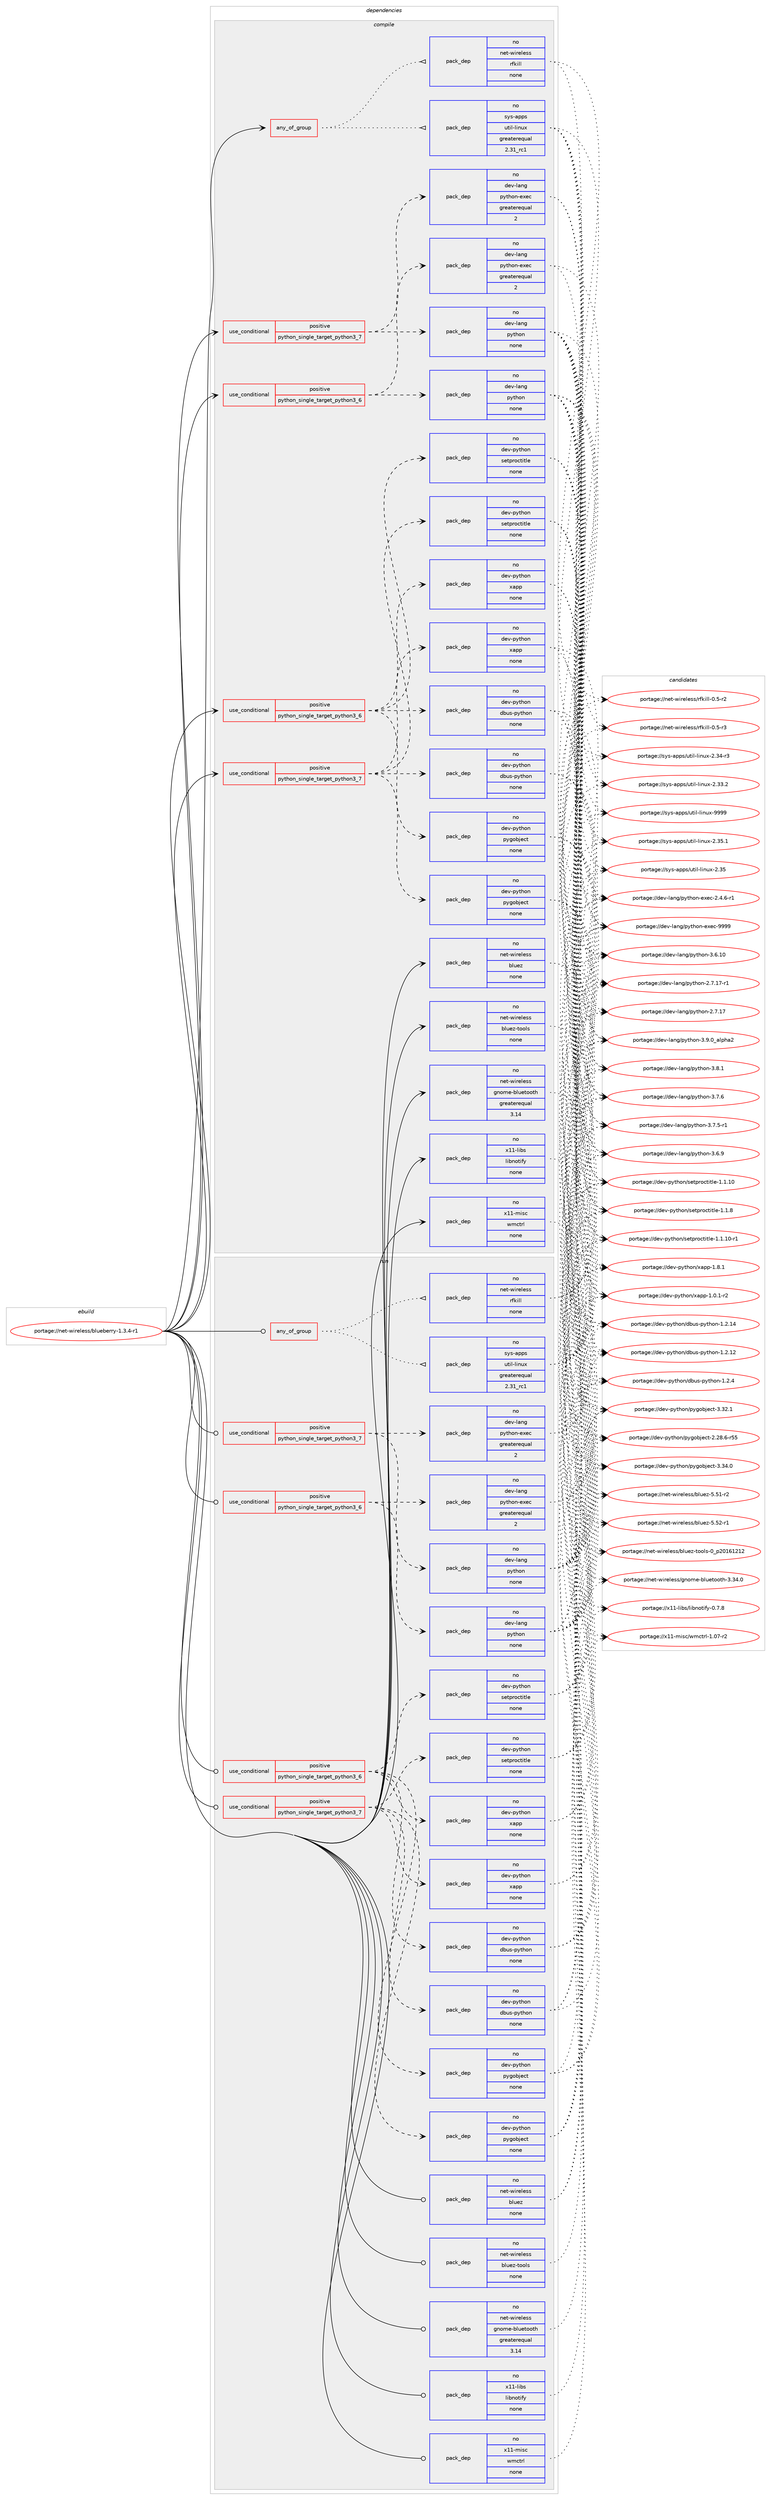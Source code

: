 digraph prolog {

# *************
# Graph options
# *************

newrank=true;
concentrate=true;
compound=true;
graph [rankdir=LR,fontname=Helvetica,fontsize=10,ranksep=1.5];#, ranksep=2.5, nodesep=0.2];
edge  [arrowhead=vee];
node  [fontname=Helvetica,fontsize=10];

# **********
# The ebuild
# **********

subgraph cluster_leftcol {
color=gray;
rank=same;
label=<<i>ebuild</i>>;
id [label="portage://net-wireless/blueberry-1.3.4-r1", color=red, width=4, href="../net-wireless/blueberry-1.3.4-r1.svg"];
}

# ****************
# The dependencies
# ****************

subgraph cluster_midcol {
color=gray;
label=<<i>dependencies</i>>;
subgraph cluster_compile {
fillcolor="#eeeeee";
style=filled;
label=<<i>compile</i>>;
subgraph any1737 {
dependency108372 [label=<<TABLE BORDER="0" CELLBORDER="1" CELLSPACING="0" CELLPADDING="4"><TR><TD CELLPADDING="10">any_of_group</TD></TR></TABLE>>, shape=none, color=red];subgraph pack85193 {
dependency108373 [label=<<TABLE BORDER="0" CELLBORDER="1" CELLSPACING="0" CELLPADDING="4" WIDTH="220"><TR><TD ROWSPAN="6" CELLPADDING="30">pack_dep</TD></TR><TR><TD WIDTH="110">no</TD></TR><TR><TD>sys-apps</TD></TR><TR><TD>util-linux</TD></TR><TR><TD>greaterequal</TD></TR><TR><TD>2.31_rc1</TD></TR></TABLE>>, shape=none, color=blue];
}
dependency108372:e -> dependency108373:w [weight=20,style="dotted",arrowhead="oinv"];
subgraph pack85194 {
dependency108374 [label=<<TABLE BORDER="0" CELLBORDER="1" CELLSPACING="0" CELLPADDING="4" WIDTH="220"><TR><TD ROWSPAN="6" CELLPADDING="30">pack_dep</TD></TR><TR><TD WIDTH="110">no</TD></TR><TR><TD>net-wireless</TD></TR><TR><TD>rfkill</TD></TR><TR><TD>none</TD></TR><TR><TD></TD></TR></TABLE>>, shape=none, color=blue];
}
dependency108372:e -> dependency108374:w [weight=20,style="dotted",arrowhead="oinv"];
}
id:e -> dependency108372:w [weight=20,style="solid",arrowhead="vee"];
subgraph cond21347 {
dependency108375 [label=<<TABLE BORDER="0" CELLBORDER="1" CELLSPACING="0" CELLPADDING="4"><TR><TD ROWSPAN="3" CELLPADDING="10">use_conditional</TD></TR><TR><TD>positive</TD></TR><TR><TD>python_single_target_python3_6</TD></TR></TABLE>>, shape=none, color=red];
subgraph pack85195 {
dependency108376 [label=<<TABLE BORDER="0" CELLBORDER="1" CELLSPACING="0" CELLPADDING="4" WIDTH="220"><TR><TD ROWSPAN="6" CELLPADDING="30">pack_dep</TD></TR><TR><TD WIDTH="110">no</TD></TR><TR><TD>dev-lang</TD></TR><TR><TD>python</TD></TR><TR><TD>none</TD></TR><TR><TD></TD></TR></TABLE>>, shape=none, color=blue];
}
dependency108375:e -> dependency108376:w [weight=20,style="dashed",arrowhead="vee"];
subgraph pack85196 {
dependency108377 [label=<<TABLE BORDER="0" CELLBORDER="1" CELLSPACING="0" CELLPADDING="4" WIDTH="220"><TR><TD ROWSPAN="6" CELLPADDING="30">pack_dep</TD></TR><TR><TD WIDTH="110">no</TD></TR><TR><TD>dev-lang</TD></TR><TR><TD>python-exec</TD></TR><TR><TD>greaterequal</TD></TR><TR><TD>2</TD></TR></TABLE>>, shape=none, color=blue];
}
dependency108375:e -> dependency108377:w [weight=20,style="dashed",arrowhead="vee"];
}
id:e -> dependency108375:w [weight=20,style="solid",arrowhead="vee"];
subgraph cond21348 {
dependency108378 [label=<<TABLE BORDER="0" CELLBORDER="1" CELLSPACING="0" CELLPADDING="4"><TR><TD ROWSPAN="3" CELLPADDING="10">use_conditional</TD></TR><TR><TD>positive</TD></TR><TR><TD>python_single_target_python3_6</TD></TR></TABLE>>, shape=none, color=red];
subgraph pack85197 {
dependency108379 [label=<<TABLE BORDER="0" CELLBORDER="1" CELLSPACING="0" CELLPADDING="4" WIDTH="220"><TR><TD ROWSPAN="6" CELLPADDING="30">pack_dep</TD></TR><TR><TD WIDTH="110">no</TD></TR><TR><TD>dev-python</TD></TR><TR><TD>dbus-python</TD></TR><TR><TD>none</TD></TR><TR><TD></TD></TR></TABLE>>, shape=none, color=blue];
}
dependency108378:e -> dependency108379:w [weight=20,style="dashed",arrowhead="vee"];
subgraph pack85198 {
dependency108380 [label=<<TABLE BORDER="0" CELLBORDER="1" CELLSPACING="0" CELLPADDING="4" WIDTH="220"><TR><TD ROWSPAN="6" CELLPADDING="30">pack_dep</TD></TR><TR><TD WIDTH="110">no</TD></TR><TR><TD>dev-python</TD></TR><TR><TD>pygobject</TD></TR><TR><TD>none</TD></TR><TR><TD></TD></TR></TABLE>>, shape=none, color=blue];
}
dependency108378:e -> dependency108380:w [weight=20,style="dashed",arrowhead="vee"];
subgraph pack85199 {
dependency108381 [label=<<TABLE BORDER="0" CELLBORDER="1" CELLSPACING="0" CELLPADDING="4" WIDTH="220"><TR><TD ROWSPAN="6" CELLPADDING="30">pack_dep</TD></TR><TR><TD WIDTH="110">no</TD></TR><TR><TD>dev-python</TD></TR><TR><TD>setproctitle</TD></TR><TR><TD>none</TD></TR><TR><TD></TD></TR></TABLE>>, shape=none, color=blue];
}
dependency108378:e -> dependency108381:w [weight=20,style="dashed",arrowhead="vee"];
subgraph pack85200 {
dependency108382 [label=<<TABLE BORDER="0" CELLBORDER="1" CELLSPACING="0" CELLPADDING="4" WIDTH="220"><TR><TD ROWSPAN="6" CELLPADDING="30">pack_dep</TD></TR><TR><TD WIDTH="110">no</TD></TR><TR><TD>dev-python</TD></TR><TR><TD>xapp</TD></TR><TR><TD>none</TD></TR><TR><TD></TD></TR></TABLE>>, shape=none, color=blue];
}
dependency108378:e -> dependency108382:w [weight=20,style="dashed",arrowhead="vee"];
}
id:e -> dependency108378:w [weight=20,style="solid",arrowhead="vee"];
subgraph cond21349 {
dependency108383 [label=<<TABLE BORDER="0" CELLBORDER="1" CELLSPACING="0" CELLPADDING="4"><TR><TD ROWSPAN="3" CELLPADDING="10">use_conditional</TD></TR><TR><TD>positive</TD></TR><TR><TD>python_single_target_python3_7</TD></TR></TABLE>>, shape=none, color=red];
subgraph pack85201 {
dependency108384 [label=<<TABLE BORDER="0" CELLBORDER="1" CELLSPACING="0" CELLPADDING="4" WIDTH="220"><TR><TD ROWSPAN="6" CELLPADDING="30">pack_dep</TD></TR><TR><TD WIDTH="110">no</TD></TR><TR><TD>dev-lang</TD></TR><TR><TD>python</TD></TR><TR><TD>none</TD></TR><TR><TD></TD></TR></TABLE>>, shape=none, color=blue];
}
dependency108383:e -> dependency108384:w [weight=20,style="dashed",arrowhead="vee"];
subgraph pack85202 {
dependency108385 [label=<<TABLE BORDER="0" CELLBORDER="1" CELLSPACING="0" CELLPADDING="4" WIDTH="220"><TR><TD ROWSPAN="6" CELLPADDING="30">pack_dep</TD></TR><TR><TD WIDTH="110">no</TD></TR><TR><TD>dev-lang</TD></TR><TR><TD>python-exec</TD></TR><TR><TD>greaterequal</TD></TR><TR><TD>2</TD></TR></TABLE>>, shape=none, color=blue];
}
dependency108383:e -> dependency108385:w [weight=20,style="dashed",arrowhead="vee"];
}
id:e -> dependency108383:w [weight=20,style="solid",arrowhead="vee"];
subgraph cond21350 {
dependency108386 [label=<<TABLE BORDER="0" CELLBORDER="1" CELLSPACING="0" CELLPADDING="4"><TR><TD ROWSPAN="3" CELLPADDING="10">use_conditional</TD></TR><TR><TD>positive</TD></TR><TR><TD>python_single_target_python3_7</TD></TR></TABLE>>, shape=none, color=red];
subgraph pack85203 {
dependency108387 [label=<<TABLE BORDER="0" CELLBORDER="1" CELLSPACING="0" CELLPADDING="4" WIDTH="220"><TR><TD ROWSPAN="6" CELLPADDING="30">pack_dep</TD></TR><TR><TD WIDTH="110">no</TD></TR><TR><TD>dev-python</TD></TR><TR><TD>dbus-python</TD></TR><TR><TD>none</TD></TR><TR><TD></TD></TR></TABLE>>, shape=none, color=blue];
}
dependency108386:e -> dependency108387:w [weight=20,style="dashed",arrowhead="vee"];
subgraph pack85204 {
dependency108388 [label=<<TABLE BORDER="0" CELLBORDER="1" CELLSPACING="0" CELLPADDING="4" WIDTH="220"><TR><TD ROWSPAN="6" CELLPADDING="30">pack_dep</TD></TR><TR><TD WIDTH="110">no</TD></TR><TR><TD>dev-python</TD></TR><TR><TD>pygobject</TD></TR><TR><TD>none</TD></TR><TR><TD></TD></TR></TABLE>>, shape=none, color=blue];
}
dependency108386:e -> dependency108388:w [weight=20,style="dashed",arrowhead="vee"];
subgraph pack85205 {
dependency108389 [label=<<TABLE BORDER="0" CELLBORDER="1" CELLSPACING="0" CELLPADDING="4" WIDTH="220"><TR><TD ROWSPAN="6" CELLPADDING="30">pack_dep</TD></TR><TR><TD WIDTH="110">no</TD></TR><TR><TD>dev-python</TD></TR><TR><TD>setproctitle</TD></TR><TR><TD>none</TD></TR><TR><TD></TD></TR></TABLE>>, shape=none, color=blue];
}
dependency108386:e -> dependency108389:w [weight=20,style="dashed",arrowhead="vee"];
subgraph pack85206 {
dependency108390 [label=<<TABLE BORDER="0" CELLBORDER="1" CELLSPACING="0" CELLPADDING="4" WIDTH="220"><TR><TD ROWSPAN="6" CELLPADDING="30">pack_dep</TD></TR><TR><TD WIDTH="110">no</TD></TR><TR><TD>dev-python</TD></TR><TR><TD>xapp</TD></TR><TR><TD>none</TD></TR><TR><TD></TD></TR></TABLE>>, shape=none, color=blue];
}
dependency108386:e -> dependency108390:w [weight=20,style="dashed",arrowhead="vee"];
}
id:e -> dependency108386:w [weight=20,style="solid",arrowhead="vee"];
subgraph pack85207 {
dependency108391 [label=<<TABLE BORDER="0" CELLBORDER="1" CELLSPACING="0" CELLPADDING="4" WIDTH="220"><TR><TD ROWSPAN="6" CELLPADDING="30">pack_dep</TD></TR><TR><TD WIDTH="110">no</TD></TR><TR><TD>net-wireless</TD></TR><TR><TD>bluez</TD></TR><TR><TD>none</TD></TR><TR><TD></TD></TR></TABLE>>, shape=none, color=blue];
}
id:e -> dependency108391:w [weight=20,style="solid",arrowhead="vee"];
subgraph pack85208 {
dependency108392 [label=<<TABLE BORDER="0" CELLBORDER="1" CELLSPACING="0" CELLPADDING="4" WIDTH="220"><TR><TD ROWSPAN="6" CELLPADDING="30">pack_dep</TD></TR><TR><TD WIDTH="110">no</TD></TR><TR><TD>net-wireless</TD></TR><TR><TD>bluez-tools</TD></TR><TR><TD>none</TD></TR><TR><TD></TD></TR></TABLE>>, shape=none, color=blue];
}
id:e -> dependency108392:w [weight=20,style="solid",arrowhead="vee"];
subgraph pack85209 {
dependency108393 [label=<<TABLE BORDER="0" CELLBORDER="1" CELLSPACING="0" CELLPADDING="4" WIDTH="220"><TR><TD ROWSPAN="6" CELLPADDING="30">pack_dep</TD></TR><TR><TD WIDTH="110">no</TD></TR><TR><TD>net-wireless</TD></TR><TR><TD>gnome-bluetooth</TD></TR><TR><TD>greaterequal</TD></TR><TR><TD>3.14</TD></TR></TABLE>>, shape=none, color=blue];
}
id:e -> dependency108393:w [weight=20,style="solid",arrowhead="vee"];
subgraph pack85210 {
dependency108394 [label=<<TABLE BORDER="0" CELLBORDER="1" CELLSPACING="0" CELLPADDING="4" WIDTH="220"><TR><TD ROWSPAN="6" CELLPADDING="30">pack_dep</TD></TR><TR><TD WIDTH="110">no</TD></TR><TR><TD>x11-libs</TD></TR><TR><TD>libnotify</TD></TR><TR><TD>none</TD></TR><TR><TD></TD></TR></TABLE>>, shape=none, color=blue];
}
id:e -> dependency108394:w [weight=20,style="solid",arrowhead="vee"];
subgraph pack85211 {
dependency108395 [label=<<TABLE BORDER="0" CELLBORDER="1" CELLSPACING="0" CELLPADDING="4" WIDTH="220"><TR><TD ROWSPAN="6" CELLPADDING="30">pack_dep</TD></TR><TR><TD WIDTH="110">no</TD></TR><TR><TD>x11-misc</TD></TR><TR><TD>wmctrl</TD></TR><TR><TD>none</TD></TR><TR><TD></TD></TR></TABLE>>, shape=none, color=blue];
}
id:e -> dependency108395:w [weight=20,style="solid",arrowhead="vee"];
}
subgraph cluster_compileandrun {
fillcolor="#eeeeee";
style=filled;
label=<<i>compile and run</i>>;
}
subgraph cluster_run {
fillcolor="#eeeeee";
style=filled;
label=<<i>run</i>>;
subgraph any1738 {
dependency108396 [label=<<TABLE BORDER="0" CELLBORDER="1" CELLSPACING="0" CELLPADDING="4"><TR><TD CELLPADDING="10">any_of_group</TD></TR></TABLE>>, shape=none, color=red];subgraph pack85212 {
dependency108397 [label=<<TABLE BORDER="0" CELLBORDER="1" CELLSPACING="0" CELLPADDING="4" WIDTH="220"><TR><TD ROWSPAN="6" CELLPADDING="30">pack_dep</TD></TR><TR><TD WIDTH="110">no</TD></TR><TR><TD>sys-apps</TD></TR><TR><TD>util-linux</TD></TR><TR><TD>greaterequal</TD></TR><TR><TD>2.31_rc1</TD></TR></TABLE>>, shape=none, color=blue];
}
dependency108396:e -> dependency108397:w [weight=20,style="dotted",arrowhead="oinv"];
subgraph pack85213 {
dependency108398 [label=<<TABLE BORDER="0" CELLBORDER="1" CELLSPACING="0" CELLPADDING="4" WIDTH="220"><TR><TD ROWSPAN="6" CELLPADDING="30">pack_dep</TD></TR><TR><TD WIDTH="110">no</TD></TR><TR><TD>net-wireless</TD></TR><TR><TD>rfkill</TD></TR><TR><TD>none</TD></TR><TR><TD></TD></TR></TABLE>>, shape=none, color=blue];
}
dependency108396:e -> dependency108398:w [weight=20,style="dotted",arrowhead="oinv"];
}
id:e -> dependency108396:w [weight=20,style="solid",arrowhead="odot"];
subgraph cond21351 {
dependency108399 [label=<<TABLE BORDER="0" CELLBORDER="1" CELLSPACING="0" CELLPADDING="4"><TR><TD ROWSPAN="3" CELLPADDING="10">use_conditional</TD></TR><TR><TD>positive</TD></TR><TR><TD>python_single_target_python3_6</TD></TR></TABLE>>, shape=none, color=red];
subgraph pack85214 {
dependency108400 [label=<<TABLE BORDER="0" CELLBORDER="1" CELLSPACING="0" CELLPADDING="4" WIDTH="220"><TR><TD ROWSPAN="6" CELLPADDING="30">pack_dep</TD></TR><TR><TD WIDTH="110">no</TD></TR><TR><TD>dev-lang</TD></TR><TR><TD>python</TD></TR><TR><TD>none</TD></TR><TR><TD></TD></TR></TABLE>>, shape=none, color=blue];
}
dependency108399:e -> dependency108400:w [weight=20,style="dashed",arrowhead="vee"];
subgraph pack85215 {
dependency108401 [label=<<TABLE BORDER="0" CELLBORDER="1" CELLSPACING="0" CELLPADDING="4" WIDTH="220"><TR><TD ROWSPAN="6" CELLPADDING="30">pack_dep</TD></TR><TR><TD WIDTH="110">no</TD></TR><TR><TD>dev-lang</TD></TR><TR><TD>python-exec</TD></TR><TR><TD>greaterequal</TD></TR><TR><TD>2</TD></TR></TABLE>>, shape=none, color=blue];
}
dependency108399:e -> dependency108401:w [weight=20,style="dashed",arrowhead="vee"];
}
id:e -> dependency108399:w [weight=20,style="solid",arrowhead="odot"];
subgraph cond21352 {
dependency108402 [label=<<TABLE BORDER="0" CELLBORDER="1" CELLSPACING="0" CELLPADDING="4"><TR><TD ROWSPAN="3" CELLPADDING="10">use_conditional</TD></TR><TR><TD>positive</TD></TR><TR><TD>python_single_target_python3_6</TD></TR></TABLE>>, shape=none, color=red];
subgraph pack85216 {
dependency108403 [label=<<TABLE BORDER="0" CELLBORDER="1" CELLSPACING="0" CELLPADDING="4" WIDTH="220"><TR><TD ROWSPAN="6" CELLPADDING="30">pack_dep</TD></TR><TR><TD WIDTH="110">no</TD></TR><TR><TD>dev-python</TD></TR><TR><TD>dbus-python</TD></TR><TR><TD>none</TD></TR><TR><TD></TD></TR></TABLE>>, shape=none, color=blue];
}
dependency108402:e -> dependency108403:w [weight=20,style="dashed",arrowhead="vee"];
subgraph pack85217 {
dependency108404 [label=<<TABLE BORDER="0" CELLBORDER="1" CELLSPACING="0" CELLPADDING="4" WIDTH="220"><TR><TD ROWSPAN="6" CELLPADDING="30">pack_dep</TD></TR><TR><TD WIDTH="110">no</TD></TR><TR><TD>dev-python</TD></TR><TR><TD>pygobject</TD></TR><TR><TD>none</TD></TR><TR><TD></TD></TR></TABLE>>, shape=none, color=blue];
}
dependency108402:e -> dependency108404:w [weight=20,style="dashed",arrowhead="vee"];
subgraph pack85218 {
dependency108405 [label=<<TABLE BORDER="0" CELLBORDER="1" CELLSPACING="0" CELLPADDING="4" WIDTH="220"><TR><TD ROWSPAN="6" CELLPADDING="30">pack_dep</TD></TR><TR><TD WIDTH="110">no</TD></TR><TR><TD>dev-python</TD></TR><TR><TD>setproctitle</TD></TR><TR><TD>none</TD></TR><TR><TD></TD></TR></TABLE>>, shape=none, color=blue];
}
dependency108402:e -> dependency108405:w [weight=20,style="dashed",arrowhead="vee"];
subgraph pack85219 {
dependency108406 [label=<<TABLE BORDER="0" CELLBORDER="1" CELLSPACING="0" CELLPADDING="4" WIDTH="220"><TR><TD ROWSPAN="6" CELLPADDING="30">pack_dep</TD></TR><TR><TD WIDTH="110">no</TD></TR><TR><TD>dev-python</TD></TR><TR><TD>xapp</TD></TR><TR><TD>none</TD></TR><TR><TD></TD></TR></TABLE>>, shape=none, color=blue];
}
dependency108402:e -> dependency108406:w [weight=20,style="dashed",arrowhead="vee"];
}
id:e -> dependency108402:w [weight=20,style="solid",arrowhead="odot"];
subgraph cond21353 {
dependency108407 [label=<<TABLE BORDER="0" CELLBORDER="1" CELLSPACING="0" CELLPADDING="4"><TR><TD ROWSPAN="3" CELLPADDING="10">use_conditional</TD></TR><TR><TD>positive</TD></TR><TR><TD>python_single_target_python3_7</TD></TR></TABLE>>, shape=none, color=red];
subgraph pack85220 {
dependency108408 [label=<<TABLE BORDER="0" CELLBORDER="1" CELLSPACING="0" CELLPADDING="4" WIDTH="220"><TR><TD ROWSPAN="6" CELLPADDING="30">pack_dep</TD></TR><TR><TD WIDTH="110">no</TD></TR><TR><TD>dev-lang</TD></TR><TR><TD>python</TD></TR><TR><TD>none</TD></TR><TR><TD></TD></TR></TABLE>>, shape=none, color=blue];
}
dependency108407:e -> dependency108408:w [weight=20,style="dashed",arrowhead="vee"];
subgraph pack85221 {
dependency108409 [label=<<TABLE BORDER="0" CELLBORDER="1" CELLSPACING="0" CELLPADDING="4" WIDTH="220"><TR><TD ROWSPAN="6" CELLPADDING="30">pack_dep</TD></TR><TR><TD WIDTH="110">no</TD></TR><TR><TD>dev-lang</TD></TR><TR><TD>python-exec</TD></TR><TR><TD>greaterequal</TD></TR><TR><TD>2</TD></TR></TABLE>>, shape=none, color=blue];
}
dependency108407:e -> dependency108409:w [weight=20,style="dashed",arrowhead="vee"];
}
id:e -> dependency108407:w [weight=20,style="solid",arrowhead="odot"];
subgraph cond21354 {
dependency108410 [label=<<TABLE BORDER="0" CELLBORDER="1" CELLSPACING="0" CELLPADDING="4"><TR><TD ROWSPAN="3" CELLPADDING="10">use_conditional</TD></TR><TR><TD>positive</TD></TR><TR><TD>python_single_target_python3_7</TD></TR></TABLE>>, shape=none, color=red];
subgraph pack85222 {
dependency108411 [label=<<TABLE BORDER="0" CELLBORDER="1" CELLSPACING="0" CELLPADDING="4" WIDTH="220"><TR><TD ROWSPAN="6" CELLPADDING="30">pack_dep</TD></TR><TR><TD WIDTH="110">no</TD></TR><TR><TD>dev-python</TD></TR><TR><TD>dbus-python</TD></TR><TR><TD>none</TD></TR><TR><TD></TD></TR></TABLE>>, shape=none, color=blue];
}
dependency108410:e -> dependency108411:w [weight=20,style="dashed",arrowhead="vee"];
subgraph pack85223 {
dependency108412 [label=<<TABLE BORDER="0" CELLBORDER="1" CELLSPACING="0" CELLPADDING="4" WIDTH="220"><TR><TD ROWSPAN="6" CELLPADDING="30">pack_dep</TD></TR><TR><TD WIDTH="110">no</TD></TR><TR><TD>dev-python</TD></TR><TR><TD>pygobject</TD></TR><TR><TD>none</TD></TR><TR><TD></TD></TR></TABLE>>, shape=none, color=blue];
}
dependency108410:e -> dependency108412:w [weight=20,style="dashed",arrowhead="vee"];
subgraph pack85224 {
dependency108413 [label=<<TABLE BORDER="0" CELLBORDER="1" CELLSPACING="0" CELLPADDING="4" WIDTH="220"><TR><TD ROWSPAN="6" CELLPADDING="30">pack_dep</TD></TR><TR><TD WIDTH="110">no</TD></TR><TR><TD>dev-python</TD></TR><TR><TD>setproctitle</TD></TR><TR><TD>none</TD></TR><TR><TD></TD></TR></TABLE>>, shape=none, color=blue];
}
dependency108410:e -> dependency108413:w [weight=20,style="dashed",arrowhead="vee"];
subgraph pack85225 {
dependency108414 [label=<<TABLE BORDER="0" CELLBORDER="1" CELLSPACING="0" CELLPADDING="4" WIDTH="220"><TR><TD ROWSPAN="6" CELLPADDING="30">pack_dep</TD></TR><TR><TD WIDTH="110">no</TD></TR><TR><TD>dev-python</TD></TR><TR><TD>xapp</TD></TR><TR><TD>none</TD></TR><TR><TD></TD></TR></TABLE>>, shape=none, color=blue];
}
dependency108410:e -> dependency108414:w [weight=20,style="dashed",arrowhead="vee"];
}
id:e -> dependency108410:w [weight=20,style="solid",arrowhead="odot"];
subgraph pack85226 {
dependency108415 [label=<<TABLE BORDER="0" CELLBORDER="1" CELLSPACING="0" CELLPADDING="4" WIDTH="220"><TR><TD ROWSPAN="6" CELLPADDING="30">pack_dep</TD></TR><TR><TD WIDTH="110">no</TD></TR><TR><TD>net-wireless</TD></TR><TR><TD>bluez</TD></TR><TR><TD>none</TD></TR><TR><TD></TD></TR></TABLE>>, shape=none, color=blue];
}
id:e -> dependency108415:w [weight=20,style="solid",arrowhead="odot"];
subgraph pack85227 {
dependency108416 [label=<<TABLE BORDER="0" CELLBORDER="1" CELLSPACING="0" CELLPADDING="4" WIDTH="220"><TR><TD ROWSPAN="6" CELLPADDING="30">pack_dep</TD></TR><TR><TD WIDTH="110">no</TD></TR><TR><TD>net-wireless</TD></TR><TR><TD>bluez-tools</TD></TR><TR><TD>none</TD></TR><TR><TD></TD></TR></TABLE>>, shape=none, color=blue];
}
id:e -> dependency108416:w [weight=20,style="solid",arrowhead="odot"];
subgraph pack85228 {
dependency108417 [label=<<TABLE BORDER="0" CELLBORDER="1" CELLSPACING="0" CELLPADDING="4" WIDTH="220"><TR><TD ROWSPAN="6" CELLPADDING="30">pack_dep</TD></TR><TR><TD WIDTH="110">no</TD></TR><TR><TD>net-wireless</TD></TR><TR><TD>gnome-bluetooth</TD></TR><TR><TD>greaterequal</TD></TR><TR><TD>3.14</TD></TR></TABLE>>, shape=none, color=blue];
}
id:e -> dependency108417:w [weight=20,style="solid",arrowhead="odot"];
subgraph pack85229 {
dependency108418 [label=<<TABLE BORDER="0" CELLBORDER="1" CELLSPACING="0" CELLPADDING="4" WIDTH="220"><TR><TD ROWSPAN="6" CELLPADDING="30">pack_dep</TD></TR><TR><TD WIDTH="110">no</TD></TR><TR><TD>x11-libs</TD></TR><TR><TD>libnotify</TD></TR><TR><TD>none</TD></TR><TR><TD></TD></TR></TABLE>>, shape=none, color=blue];
}
id:e -> dependency108418:w [weight=20,style="solid",arrowhead="odot"];
subgraph pack85230 {
dependency108419 [label=<<TABLE BORDER="0" CELLBORDER="1" CELLSPACING="0" CELLPADDING="4" WIDTH="220"><TR><TD ROWSPAN="6" CELLPADDING="30">pack_dep</TD></TR><TR><TD WIDTH="110">no</TD></TR><TR><TD>x11-misc</TD></TR><TR><TD>wmctrl</TD></TR><TR><TD>none</TD></TR><TR><TD></TD></TR></TABLE>>, shape=none, color=blue];
}
id:e -> dependency108419:w [weight=20,style="solid",arrowhead="odot"];
}
}

# **************
# The candidates
# **************

subgraph cluster_choices {
rank=same;
color=gray;
label=<<i>candidates</i>>;

subgraph choice85193 {
color=black;
nodesep=1;
choice115121115459711211211547117116105108451081051101171204557575757 [label="portage://sys-apps/util-linux-9999", color=red, width=4,href="../sys-apps/util-linux-9999.svg"];
choice1151211154597112112115471171161051084510810511011712045504651534649 [label="portage://sys-apps/util-linux-2.35.1", color=red, width=4,href="../sys-apps/util-linux-2.35.1.svg"];
choice115121115459711211211547117116105108451081051101171204550465153 [label="portage://sys-apps/util-linux-2.35", color=red, width=4,href="../sys-apps/util-linux-2.35.svg"];
choice1151211154597112112115471171161051084510810511011712045504651524511451 [label="portage://sys-apps/util-linux-2.34-r3", color=red, width=4,href="../sys-apps/util-linux-2.34-r3.svg"];
choice1151211154597112112115471171161051084510810511011712045504651514650 [label="portage://sys-apps/util-linux-2.33.2", color=red, width=4,href="../sys-apps/util-linux-2.33.2.svg"];
dependency108373:e -> choice115121115459711211211547117116105108451081051101171204557575757:w [style=dotted,weight="100"];
dependency108373:e -> choice1151211154597112112115471171161051084510810511011712045504651534649:w [style=dotted,weight="100"];
dependency108373:e -> choice115121115459711211211547117116105108451081051101171204550465153:w [style=dotted,weight="100"];
dependency108373:e -> choice1151211154597112112115471171161051084510810511011712045504651524511451:w [style=dotted,weight="100"];
dependency108373:e -> choice1151211154597112112115471171161051084510810511011712045504651514650:w [style=dotted,weight="100"];
}
subgraph choice85194 {
color=black;
nodesep=1;
choice1101011164511910511410110810111511547114102107105108108454846534511451 [label="portage://net-wireless/rfkill-0.5-r3", color=red, width=4,href="../net-wireless/rfkill-0.5-r3.svg"];
choice1101011164511910511410110810111511547114102107105108108454846534511450 [label="portage://net-wireless/rfkill-0.5-r2", color=red, width=4,href="../net-wireless/rfkill-0.5-r2.svg"];
dependency108374:e -> choice1101011164511910511410110810111511547114102107105108108454846534511451:w [style=dotted,weight="100"];
dependency108374:e -> choice1101011164511910511410110810111511547114102107105108108454846534511450:w [style=dotted,weight="100"];
}
subgraph choice85195 {
color=black;
nodesep=1;
choice10010111845108971101034711212111610411111045514657464895971081121049750 [label="portage://dev-lang/python-3.9.0_alpha2", color=red, width=4,href="../dev-lang/python-3.9.0_alpha2.svg"];
choice100101118451089711010347112121116104111110455146564649 [label="portage://dev-lang/python-3.8.1", color=red, width=4,href="../dev-lang/python-3.8.1.svg"];
choice100101118451089711010347112121116104111110455146554654 [label="portage://dev-lang/python-3.7.6", color=red, width=4,href="../dev-lang/python-3.7.6.svg"];
choice1001011184510897110103471121211161041111104551465546534511449 [label="portage://dev-lang/python-3.7.5-r1", color=red, width=4,href="../dev-lang/python-3.7.5-r1.svg"];
choice100101118451089711010347112121116104111110455146544657 [label="portage://dev-lang/python-3.6.9", color=red, width=4,href="../dev-lang/python-3.6.9.svg"];
choice10010111845108971101034711212111610411111045514654464948 [label="portage://dev-lang/python-3.6.10", color=red, width=4,href="../dev-lang/python-3.6.10.svg"];
choice100101118451089711010347112121116104111110455046554649554511449 [label="portage://dev-lang/python-2.7.17-r1", color=red, width=4,href="../dev-lang/python-2.7.17-r1.svg"];
choice10010111845108971101034711212111610411111045504655464955 [label="portage://dev-lang/python-2.7.17", color=red, width=4,href="../dev-lang/python-2.7.17.svg"];
dependency108376:e -> choice10010111845108971101034711212111610411111045514657464895971081121049750:w [style=dotted,weight="100"];
dependency108376:e -> choice100101118451089711010347112121116104111110455146564649:w [style=dotted,weight="100"];
dependency108376:e -> choice100101118451089711010347112121116104111110455146554654:w [style=dotted,weight="100"];
dependency108376:e -> choice1001011184510897110103471121211161041111104551465546534511449:w [style=dotted,weight="100"];
dependency108376:e -> choice100101118451089711010347112121116104111110455146544657:w [style=dotted,weight="100"];
dependency108376:e -> choice10010111845108971101034711212111610411111045514654464948:w [style=dotted,weight="100"];
dependency108376:e -> choice100101118451089711010347112121116104111110455046554649554511449:w [style=dotted,weight="100"];
dependency108376:e -> choice10010111845108971101034711212111610411111045504655464955:w [style=dotted,weight="100"];
}
subgraph choice85196 {
color=black;
nodesep=1;
choice10010111845108971101034711212111610411111045101120101994557575757 [label="portage://dev-lang/python-exec-9999", color=red, width=4,href="../dev-lang/python-exec-9999.svg"];
choice10010111845108971101034711212111610411111045101120101994550465246544511449 [label="portage://dev-lang/python-exec-2.4.6-r1", color=red, width=4,href="../dev-lang/python-exec-2.4.6-r1.svg"];
dependency108377:e -> choice10010111845108971101034711212111610411111045101120101994557575757:w [style=dotted,weight="100"];
dependency108377:e -> choice10010111845108971101034711212111610411111045101120101994550465246544511449:w [style=dotted,weight="100"];
}
subgraph choice85197 {
color=black;
nodesep=1;
choice10010111845112121116104111110471009811711545112121116104111110454946504652 [label="portage://dev-python/dbus-python-1.2.4", color=red, width=4,href="../dev-python/dbus-python-1.2.4.svg"];
choice1001011184511212111610411111047100981171154511212111610411111045494650464952 [label="portage://dev-python/dbus-python-1.2.14", color=red, width=4,href="../dev-python/dbus-python-1.2.14.svg"];
choice1001011184511212111610411111047100981171154511212111610411111045494650464950 [label="portage://dev-python/dbus-python-1.2.12", color=red, width=4,href="../dev-python/dbus-python-1.2.12.svg"];
dependency108379:e -> choice10010111845112121116104111110471009811711545112121116104111110454946504652:w [style=dotted,weight="100"];
dependency108379:e -> choice1001011184511212111610411111047100981171154511212111610411111045494650464952:w [style=dotted,weight="100"];
dependency108379:e -> choice1001011184511212111610411111047100981171154511212111610411111045494650464950:w [style=dotted,weight="100"];
}
subgraph choice85198 {
color=black;
nodesep=1;
choice1001011184511212111610411111047112121103111981061019911645514651524648 [label="portage://dev-python/pygobject-3.34.0", color=red, width=4,href="../dev-python/pygobject-3.34.0.svg"];
choice1001011184511212111610411111047112121103111981061019911645514651504649 [label="portage://dev-python/pygobject-3.32.1", color=red, width=4,href="../dev-python/pygobject-3.32.1.svg"];
choice1001011184511212111610411111047112121103111981061019911645504650564654451145353 [label="portage://dev-python/pygobject-2.28.6-r55", color=red, width=4,href="../dev-python/pygobject-2.28.6-r55.svg"];
dependency108380:e -> choice1001011184511212111610411111047112121103111981061019911645514651524648:w [style=dotted,weight="100"];
dependency108380:e -> choice1001011184511212111610411111047112121103111981061019911645514651504649:w [style=dotted,weight="100"];
dependency108380:e -> choice1001011184511212111610411111047112121103111981061019911645504650564654451145353:w [style=dotted,weight="100"];
}
subgraph choice85199 {
color=black;
nodesep=1;
choice100101118451121211161041111104711510111611211411199116105116108101454946494656 [label="portage://dev-python/setproctitle-1.1.8", color=red, width=4,href="../dev-python/setproctitle-1.1.8.svg"];
choice100101118451121211161041111104711510111611211411199116105116108101454946494649484511449 [label="portage://dev-python/setproctitle-1.1.10-r1", color=red, width=4,href="../dev-python/setproctitle-1.1.10-r1.svg"];
choice10010111845112121116104111110471151011161121141119911610511610810145494649464948 [label="portage://dev-python/setproctitle-1.1.10", color=red, width=4,href="../dev-python/setproctitle-1.1.10.svg"];
dependency108381:e -> choice100101118451121211161041111104711510111611211411199116105116108101454946494656:w [style=dotted,weight="100"];
dependency108381:e -> choice100101118451121211161041111104711510111611211411199116105116108101454946494649484511449:w [style=dotted,weight="100"];
dependency108381:e -> choice10010111845112121116104111110471151011161121141119911610511610810145494649464948:w [style=dotted,weight="100"];
}
subgraph choice85200 {
color=black;
nodesep=1;
choice100101118451121211161041111104712097112112454946564649 [label="portage://dev-python/xapp-1.8.1", color=red, width=4,href="../dev-python/xapp-1.8.1.svg"];
choice1001011184511212111610411111047120971121124549464846494511450 [label="portage://dev-python/xapp-1.0.1-r2", color=red, width=4,href="../dev-python/xapp-1.0.1-r2.svg"];
dependency108382:e -> choice100101118451121211161041111104712097112112454946564649:w [style=dotted,weight="100"];
dependency108382:e -> choice1001011184511212111610411111047120971121124549464846494511450:w [style=dotted,weight="100"];
}
subgraph choice85201 {
color=black;
nodesep=1;
choice10010111845108971101034711212111610411111045514657464895971081121049750 [label="portage://dev-lang/python-3.9.0_alpha2", color=red, width=4,href="../dev-lang/python-3.9.0_alpha2.svg"];
choice100101118451089711010347112121116104111110455146564649 [label="portage://dev-lang/python-3.8.1", color=red, width=4,href="../dev-lang/python-3.8.1.svg"];
choice100101118451089711010347112121116104111110455146554654 [label="portage://dev-lang/python-3.7.6", color=red, width=4,href="../dev-lang/python-3.7.6.svg"];
choice1001011184510897110103471121211161041111104551465546534511449 [label="portage://dev-lang/python-3.7.5-r1", color=red, width=4,href="../dev-lang/python-3.7.5-r1.svg"];
choice100101118451089711010347112121116104111110455146544657 [label="portage://dev-lang/python-3.6.9", color=red, width=4,href="../dev-lang/python-3.6.9.svg"];
choice10010111845108971101034711212111610411111045514654464948 [label="portage://dev-lang/python-3.6.10", color=red, width=4,href="../dev-lang/python-3.6.10.svg"];
choice100101118451089711010347112121116104111110455046554649554511449 [label="portage://dev-lang/python-2.7.17-r1", color=red, width=4,href="../dev-lang/python-2.7.17-r1.svg"];
choice10010111845108971101034711212111610411111045504655464955 [label="portage://dev-lang/python-2.7.17", color=red, width=4,href="../dev-lang/python-2.7.17.svg"];
dependency108384:e -> choice10010111845108971101034711212111610411111045514657464895971081121049750:w [style=dotted,weight="100"];
dependency108384:e -> choice100101118451089711010347112121116104111110455146564649:w [style=dotted,weight="100"];
dependency108384:e -> choice100101118451089711010347112121116104111110455146554654:w [style=dotted,weight="100"];
dependency108384:e -> choice1001011184510897110103471121211161041111104551465546534511449:w [style=dotted,weight="100"];
dependency108384:e -> choice100101118451089711010347112121116104111110455146544657:w [style=dotted,weight="100"];
dependency108384:e -> choice10010111845108971101034711212111610411111045514654464948:w [style=dotted,weight="100"];
dependency108384:e -> choice100101118451089711010347112121116104111110455046554649554511449:w [style=dotted,weight="100"];
dependency108384:e -> choice10010111845108971101034711212111610411111045504655464955:w [style=dotted,weight="100"];
}
subgraph choice85202 {
color=black;
nodesep=1;
choice10010111845108971101034711212111610411111045101120101994557575757 [label="portage://dev-lang/python-exec-9999", color=red, width=4,href="../dev-lang/python-exec-9999.svg"];
choice10010111845108971101034711212111610411111045101120101994550465246544511449 [label="portage://dev-lang/python-exec-2.4.6-r1", color=red, width=4,href="../dev-lang/python-exec-2.4.6-r1.svg"];
dependency108385:e -> choice10010111845108971101034711212111610411111045101120101994557575757:w [style=dotted,weight="100"];
dependency108385:e -> choice10010111845108971101034711212111610411111045101120101994550465246544511449:w [style=dotted,weight="100"];
}
subgraph choice85203 {
color=black;
nodesep=1;
choice10010111845112121116104111110471009811711545112121116104111110454946504652 [label="portage://dev-python/dbus-python-1.2.4", color=red, width=4,href="../dev-python/dbus-python-1.2.4.svg"];
choice1001011184511212111610411111047100981171154511212111610411111045494650464952 [label="portage://dev-python/dbus-python-1.2.14", color=red, width=4,href="../dev-python/dbus-python-1.2.14.svg"];
choice1001011184511212111610411111047100981171154511212111610411111045494650464950 [label="portage://dev-python/dbus-python-1.2.12", color=red, width=4,href="../dev-python/dbus-python-1.2.12.svg"];
dependency108387:e -> choice10010111845112121116104111110471009811711545112121116104111110454946504652:w [style=dotted,weight="100"];
dependency108387:e -> choice1001011184511212111610411111047100981171154511212111610411111045494650464952:w [style=dotted,weight="100"];
dependency108387:e -> choice1001011184511212111610411111047100981171154511212111610411111045494650464950:w [style=dotted,weight="100"];
}
subgraph choice85204 {
color=black;
nodesep=1;
choice1001011184511212111610411111047112121103111981061019911645514651524648 [label="portage://dev-python/pygobject-3.34.0", color=red, width=4,href="../dev-python/pygobject-3.34.0.svg"];
choice1001011184511212111610411111047112121103111981061019911645514651504649 [label="portage://dev-python/pygobject-3.32.1", color=red, width=4,href="../dev-python/pygobject-3.32.1.svg"];
choice1001011184511212111610411111047112121103111981061019911645504650564654451145353 [label="portage://dev-python/pygobject-2.28.6-r55", color=red, width=4,href="../dev-python/pygobject-2.28.6-r55.svg"];
dependency108388:e -> choice1001011184511212111610411111047112121103111981061019911645514651524648:w [style=dotted,weight="100"];
dependency108388:e -> choice1001011184511212111610411111047112121103111981061019911645514651504649:w [style=dotted,weight="100"];
dependency108388:e -> choice1001011184511212111610411111047112121103111981061019911645504650564654451145353:w [style=dotted,weight="100"];
}
subgraph choice85205 {
color=black;
nodesep=1;
choice100101118451121211161041111104711510111611211411199116105116108101454946494656 [label="portage://dev-python/setproctitle-1.1.8", color=red, width=4,href="../dev-python/setproctitle-1.1.8.svg"];
choice100101118451121211161041111104711510111611211411199116105116108101454946494649484511449 [label="portage://dev-python/setproctitle-1.1.10-r1", color=red, width=4,href="../dev-python/setproctitle-1.1.10-r1.svg"];
choice10010111845112121116104111110471151011161121141119911610511610810145494649464948 [label="portage://dev-python/setproctitle-1.1.10", color=red, width=4,href="../dev-python/setproctitle-1.1.10.svg"];
dependency108389:e -> choice100101118451121211161041111104711510111611211411199116105116108101454946494656:w [style=dotted,weight="100"];
dependency108389:e -> choice100101118451121211161041111104711510111611211411199116105116108101454946494649484511449:w [style=dotted,weight="100"];
dependency108389:e -> choice10010111845112121116104111110471151011161121141119911610511610810145494649464948:w [style=dotted,weight="100"];
}
subgraph choice85206 {
color=black;
nodesep=1;
choice100101118451121211161041111104712097112112454946564649 [label="portage://dev-python/xapp-1.8.1", color=red, width=4,href="../dev-python/xapp-1.8.1.svg"];
choice1001011184511212111610411111047120971121124549464846494511450 [label="portage://dev-python/xapp-1.0.1-r2", color=red, width=4,href="../dev-python/xapp-1.0.1-r2.svg"];
dependency108390:e -> choice100101118451121211161041111104712097112112454946564649:w [style=dotted,weight="100"];
dependency108390:e -> choice1001011184511212111610411111047120971121124549464846494511450:w [style=dotted,weight="100"];
}
subgraph choice85207 {
color=black;
nodesep=1;
choice11010111645119105114101108101115115479810811710112245534653504511449 [label="portage://net-wireless/bluez-5.52-r1", color=red, width=4,href="../net-wireless/bluez-5.52-r1.svg"];
choice11010111645119105114101108101115115479810811710112245534653494511450 [label="portage://net-wireless/bluez-5.51-r2", color=red, width=4,href="../net-wireless/bluez-5.51-r2.svg"];
dependency108391:e -> choice11010111645119105114101108101115115479810811710112245534653504511449:w [style=dotted,weight="100"];
dependency108391:e -> choice11010111645119105114101108101115115479810811710112245534653494511450:w [style=dotted,weight="100"];
}
subgraph choice85208 {
color=black;
nodesep=1;
choice110101116451191051141011081011151154798108117101122451161111111081154548951125048495449504950 [label="portage://net-wireless/bluez-tools-0_p20161212", color=red, width=4,href="../net-wireless/bluez-tools-0_p20161212.svg"];
dependency108392:e -> choice110101116451191051141011081011151154798108117101122451161111111081154548951125048495449504950:w [style=dotted,weight="100"];
}
subgraph choice85209 {
color=black;
nodesep=1;
choice1101011164511910511410110810111511547103110111109101459810811710111611111111610445514651524648 [label="portage://net-wireless/gnome-bluetooth-3.34.0", color=red, width=4,href="../net-wireless/gnome-bluetooth-3.34.0.svg"];
dependency108393:e -> choice1101011164511910511410110810111511547103110111109101459810811710111611111111610445514651524648:w [style=dotted,weight="100"];
}
subgraph choice85210 {
color=black;
nodesep=1;
choice120494945108105981154710810598110111116105102121454846554656 [label="portage://x11-libs/libnotify-0.7.8", color=red, width=4,href="../x11-libs/libnotify-0.7.8.svg"];
dependency108394:e -> choice120494945108105981154710810598110111116105102121454846554656:w [style=dotted,weight="100"];
}
subgraph choice85211 {
color=black;
nodesep=1;
choice12049494510910511599471191099911611410845494648554511450 [label="portage://x11-misc/wmctrl-1.07-r2", color=red, width=4,href="../x11-misc/wmctrl-1.07-r2.svg"];
dependency108395:e -> choice12049494510910511599471191099911611410845494648554511450:w [style=dotted,weight="100"];
}
subgraph choice85212 {
color=black;
nodesep=1;
choice115121115459711211211547117116105108451081051101171204557575757 [label="portage://sys-apps/util-linux-9999", color=red, width=4,href="../sys-apps/util-linux-9999.svg"];
choice1151211154597112112115471171161051084510810511011712045504651534649 [label="portage://sys-apps/util-linux-2.35.1", color=red, width=4,href="../sys-apps/util-linux-2.35.1.svg"];
choice115121115459711211211547117116105108451081051101171204550465153 [label="portage://sys-apps/util-linux-2.35", color=red, width=4,href="../sys-apps/util-linux-2.35.svg"];
choice1151211154597112112115471171161051084510810511011712045504651524511451 [label="portage://sys-apps/util-linux-2.34-r3", color=red, width=4,href="../sys-apps/util-linux-2.34-r3.svg"];
choice1151211154597112112115471171161051084510810511011712045504651514650 [label="portage://sys-apps/util-linux-2.33.2", color=red, width=4,href="../sys-apps/util-linux-2.33.2.svg"];
dependency108397:e -> choice115121115459711211211547117116105108451081051101171204557575757:w [style=dotted,weight="100"];
dependency108397:e -> choice1151211154597112112115471171161051084510810511011712045504651534649:w [style=dotted,weight="100"];
dependency108397:e -> choice115121115459711211211547117116105108451081051101171204550465153:w [style=dotted,weight="100"];
dependency108397:e -> choice1151211154597112112115471171161051084510810511011712045504651524511451:w [style=dotted,weight="100"];
dependency108397:e -> choice1151211154597112112115471171161051084510810511011712045504651514650:w [style=dotted,weight="100"];
}
subgraph choice85213 {
color=black;
nodesep=1;
choice1101011164511910511410110810111511547114102107105108108454846534511451 [label="portage://net-wireless/rfkill-0.5-r3", color=red, width=4,href="../net-wireless/rfkill-0.5-r3.svg"];
choice1101011164511910511410110810111511547114102107105108108454846534511450 [label="portage://net-wireless/rfkill-0.5-r2", color=red, width=4,href="../net-wireless/rfkill-0.5-r2.svg"];
dependency108398:e -> choice1101011164511910511410110810111511547114102107105108108454846534511451:w [style=dotted,weight="100"];
dependency108398:e -> choice1101011164511910511410110810111511547114102107105108108454846534511450:w [style=dotted,weight="100"];
}
subgraph choice85214 {
color=black;
nodesep=1;
choice10010111845108971101034711212111610411111045514657464895971081121049750 [label="portage://dev-lang/python-3.9.0_alpha2", color=red, width=4,href="../dev-lang/python-3.9.0_alpha2.svg"];
choice100101118451089711010347112121116104111110455146564649 [label="portage://dev-lang/python-3.8.1", color=red, width=4,href="../dev-lang/python-3.8.1.svg"];
choice100101118451089711010347112121116104111110455146554654 [label="portage://dev-lang/python-3.7.6", color=red, width=4,href="../dev-lang/python-3.7.6.svg"];
choice1001011184510897110103471121211161041111104551465546534511449 [label="portage://dev-lang/python-3.7.5-r1", color=red, width=4,href="../dev-lang/python-3.7.5-r1.svg"];
choice100101118451089711010347112121116104111110455146544657 [label="portage://dev-lang/python-3.6.9", color=red, width=4,href="../dev-lang/python-3.6.9.svg"];
choice10010111845108971101034711212111610411111045514654464948 [label="portage://dev-lang/python-3.6.10", color=red, width=4,href="../dev-lang/python-3.6.10.svg"];
choice100101118451089711010347112121116104111110455046554649554511449 [label="portage://dev-lang/python-2.7.17-r1", color=red, width=4,href="../dev-lang/python-2.7.17-r1.svg"];
choice10010111845108971101034711212111610411111045504655464955 [label="portage://dev-lang/python-2.7.17", color=red, width=4,href="../dev-lang/python-2.7.17.svg"];
dependency108400:e -> choice10010111845108971101034711212111610411111045514657464895971081121049750:w [style=dotted,weight="100"];
dependency108400:e -> choice100101118451089711010347112121116104111110455146564649:w [style=dotted,weight="100"];
dependency108400:e -> choice100101118451089711010347112121116104111110455146554654:w [style=dotted,weight="100"];
dependency108400:e -> choice1001011184510897110103471121211161041111104551465546534511449:w [style=dotted,weight="100"];
dependency108400:e -> choice100101118451089711010347112121116104111110455146544657:w [style=dotted,weight="100"];
dependency108400:e -> choice10010111845108971101034711212111610411111045514654464948:w [style=dotted,weight="100"];
dependency108400:e -> choice100101118451089711010347112121116104111110455046554649554511449:w [style=dotted,weight="100"];
dependency108400:e -> choice10010111845108971101034711212111610411111045504655464955:w [style=dotted,weight="100"];
}
subgraph choice85215 {
color=black;
nodesep=1;
choice10010111845108971101034711212111610411111045101120101994557575757 [label="portage://dev-lang/python-exec-9999", color=red, width=4,href="../dev-lang/python-exec-9999.svg"];
choice10010111845108971101034711212111610411111045101120101994550465246544511449 [label="portage://dev-lang/python-exec-2.4.6-r1", color=red, width=4,href="../dev-lang/python-exec-2.4.6-r1.svg"];
dependency108401:e -> choice10010111845108971101034711212111610411111045101120101994557575757:w [style=dotted,weight="100"];
dependency108401:e -> choice10010111845108971101034711212111610411111045101120101994550465246544511449:w [style=dotted,weight="100"];
}
subgraph choice85216 {
color=black;
nodesep=1;
choice10010111845112121116104111110471009811711545112121116104111110454946504652 [label="portage://dev-python/dbus-python-1.2.4", color=red, width=4,href="../dev-python/dbus-python-1.2.4.svg"];
choice1001011184511212111610411111047100981171154511212111610411111045494650464952 [label="portage://dev-python/dbus-python-1.2.14", color=red, width=4,href="../dev-python/dbus-python-1.2.14.svg"];
choice1001011184511212111610411111047100981171154511212111610411111045494650464950 [label="portage://dev-python/dbus-python-1.2.12", color=red, width=4,href="../dev-python/dbus-python-1.2.12.svg"];
dependency108403:e -> choice10010111845112121116104111110471009811711545112121116104111110454946504652:w [style=dotted,weight="100"];
dependency108403:e -> choice1001011184511212111610411111047100981171154511212111610411111045494650464952:w [style=dotted,weight="100"];
dependency108403:e -> choice1001011184511212111610411111047100981171154511212111610411111045494650464950:w [style=dotted,weight="100"];
}
subgraph choice85217 {
color=black;
nodesep=1;
choice1001011184511212111610411111047112121103111981061019911645514651524648 [label="portage://dev-python/pygobject-3.34.0", color=red, width=4,href="../dev-python/pygobject-3.34.0.svg"];
choice1001011184511212111610411111047112121103111981061019911645514651504649 [label="portage://dev-python/pygobject-3.32.1", color=red, width=4,href="../dev-python/pygobject-3.32.1.svg"];
choice1001011184511212111610411111047112121103111981061019911645504650564654451145353 [label="portage://dev-python/pygobject-2.28.6-r55", color=red, width=4,href="../dev-python/pygobject-2.28.6-r55.svg"];
dependency108404:e -> choice1001011184511212111610411111047112121103111981061019911645514651524648:w [style=dotted,weight="100"];
dependency108404:e -> choice1001011184511212111610411111047112121103111981061019911645514651504649:w [style=dotted,weight="100"];
dependency108404:e -> choice1001011184511212111610411111047112121103111981061019911645504650564654451145353:w [style=dotted,weight="100"];
}
subgraph choice85218 {
color=black;
nodesep=1;
choice100101118451121211161041111104711510111611211411199116105116108101454946494656 [label="portage://dev-python/setproctitle-1.1.8", color=red, width=4,href="../dev-python/setproctitle-1.1.8.svg"];
choice100101118451121211161041111104711510111611211411199116105116108101454946494649484511449 [label="portage://dev-python/setproctitle-1.1.10-r1", color=red, width=4,href="../dev-python/setproctitle-1.1.10-r1.svg"];
choice10010111845112121116104111110471151011161121141119911610511610810145494649464948 [label="portage://dev-python/setproctitle-1.1.10", color=red, width=4,href="../dev-python/setproctitle-1.1.10.svg"];
dependency108405:e -> choice100101118451121211161041111104711510111611211411199116105116108101454946494656:w [style=dotted,weight="100"];
dependency108405:e -> choice100101118451121211161041111104711510111611211411199116105116108101454946494649484511449:w [style=dotted,weight="100"];
dependency108405:e -> choice10010111845112121116104111110471151011161121141119911610511610810145494649464948:w [style=dotted,weight="100"];
}
subgraph choice85219 {
color=black;
nodesep=1;
choice100101118451121211161041111104712097112112454946564649 [label="portage://dev-python/xapp-1.8.1", color=red, width=4,href="../dev-python/xapp-1.8.1.svg"];
choice1001011184511212111610411111047120971121124549464846494511450 [label="portage://dev-python/xapp-1.0.1-r2", color=red, width=4,href="../dev-python/xapp-1.0.1-r2.svg"];
dependency108406:e -> choice100101118451121211161041111104712097112112454946564649:w [style=dotted,weight="100"];
dependency108406:e -> choice1001011184511212111610411111047120971121124549464846494511450:w [style=dotted,weight="100"];
}
subgraph choice85220 {
color=black;
nodesep=1;
choice10010111845108971101034711212111610411111045514657464895971081121049750 [label="portage://dev-lang/python-3.9.0_alpha2", color=red, width=4,href="../dev-lang/python-3.9.0_alpha2.svg"];
choice100101118451089711010347112121116104111110455146564649 [label="portage://dev-lang/python-3.8.1", color=red, width=4,href="../dev-lang/python-3.8.1.svg"];
choice100101118451089711010347112121116104111110455146554654 [label="portage://dev-lang/python-3.7.6", color=red, width=4,href="../dev-lang/python-3.7.6.svg"];
choice1001011184510897110103471121211161041111104551465546534511449 [label="portage://dev-lang/python-3.7.5-r1", color=red, width=4,href="../dev-lang/python-3.7.5-r1.svg"];
choice100101118451089711010347112121116104111110455146544657 [label="portage://dev-lang/python-3.6.9", color=red, width=4,href="../dev-lang/python-3.6.9.svg"];
choice10010111845108971101034711212111610411111045514654464948 [label="portage://dev-lang/python-3.6.10", color=red, width=4,href="../dev-lang/python-3.6.10.svg"];
choice100101118451089711010347112121116104111110455046554649554511449 [label="portage://dev-lang/python-2.7.17-r1", color=red, width=4,href="../dev-lang/python-2.7.17-r1.svg"];
choice10010111845108971101034711212111610411111045504655464955 [label="portage://dev-lang/python-2.7.17", color=red, width=4,href="../dev-lang/python-2.7.17.svg"];
dependency108408:e -> choice10010111845108971101034711212111610411111045514657464895971081121049750:w [style=dotted,weight="100"];
dependency108408:e -> choice100101118451089711010347112121116104111110455146564649:w [style=dotted,weight="100"];
dependency108408:e -> choice100101118451089711010347112121116104111110455146554654:w [style=dotted,weight="100"];
dependency108408:e -> choice1001011184510897110103471121211161041111104551465546534511449:w [style=dotted,weight="100"];
dependency108408:e -> choice100101118451089711010347112121116104111110455146544657:w [style=dotted,weight="100"];
dependency108408:e -> choice10010111845108971101034711212111610411111045514654464948:w [style=dotted,weight="100"];
dependency108408:e -> choice100101118451089711010347112121116104111110455046554649554511449:w [style=dotted,weight="100"];
dependency108408:e -> choice10010111845108971101034711212111610411111045504655464955:w [style=dotted,weight="100"];
}
subgraph choice85221 {
color=black;
nodesep=1;
choice10010111845108971101034711212111610411111045101120101994557575757 [label="portage://dev-lang/python-exec-9999", color=red, width=4,href="../dev-lang/python-exec-9999.svg"];
choice10010111845108971101034711212111610411111045101120101994550465246544511449 [label="portage://dev-lang/python-exec-2.4.6-r1", color=red, width=4,href="../dev-lang/python-exec-2.4.6-r1.svg"];
dependency108409:e -> choice10010111845108971101034711212111610411111045101120101994557575757:w [style=dotted,weight="100"];
dependency108409:e -> choice10010111845108971101034711212111610411111045101120101994550465246544511449:w [style=dotted,weight="100"];
}
subgraph choice85222 {
color=black;
nodesep=1;
choice10010111845112121116104111110471009811711545112121116104111110454946504652 [label="portage://dev-python/dbus-python-1.2.4", color=red, width=4,href="../dev-python/dbus-python-1.2.4.svg"];
choice1001011184511212111610411111047100981171154511212111610411111045494650464952 [label="portage://dev-python/dbus-python-1.2.14", color=red, width=4,href="../dev-python/dbus-python-1.2.14.svg"];
choice1001011184511212111610411111047100981171154511212111610411111045494650464950 [label="portage://dev-python/dbus-python-1.2.12", color=red, width=4,href="../dev-python/dbus-python-1.2.12.svg"];
dependency108411:e -> choice10010111845112121116104111110471009811711545112121116104111110454946504652:w [style=dotted,weight="100"];
dependency108411:e -> choice1001011184511212111610411111047100981171154511212111610411111045494650464952:w [style=dotted,weight="100"];
dependency108411:e -> choice1001011184511212111610411111047100981171154511212111610411111045494650464950:w [style=dotted,weight="100"];
}
subgraph choice85223 {
color=black;
nodesep=1;
choice1001011184511212111610411111047112121103111981061019911645514651524648 [label="portage://dev-python/pygobject-3.34.0", color=red, width=4,href="../dev-python/pygobject-3.34.0.svg"];
choice1001011184511212111610411111047112121103111981061019911645514651504649 [label="portage://dev-python/pygobject-3.32.1", color=red, width=4,href="../dev-python/pygobject-3.32.1.svg"];
choice1001011184511212111610411111047112121103111981061019911645504650564654451145353 [label="portage://dev-python/pygobject-2.28.6-r55", color=red, width=4,href="../dev-python/pygobject-2.28.6-r55.svg"];
dependency108412:e -> choice1001011184511212111610411111047112121103111981061019911645514651524648:w [style=dotted,weight="100"];
dependency108412:e -> choice1001011184511212111610411111047112121103111981061019911645514651504649:w [style=dotted,weight="100"];
dependency108412:e -> choice1001011184511212111610411111047112121103111981061019911645504650564654451145353:w [style=dotted,weight="100"];
}
subgraph choice85224 {
color=black;
nodesep=1;
choice100101118451121211161041111104711510111611211411199116105116108101454946494656 [label="portage://dev-python/setproctitle-1.1.8", color=red, width=4,href="../dev-python/setproctitle-1.1.8.svg"];
choice100101118451121211161041111104711510111611211411199116105116108101454946494649484511449 [label="portage://dev-python/setproctitle-1.1.10-r1", color=red, width=4,href="../dev-python/setproctitle-1.1.10-r1.svg"];
choice10010111845112121116104111110471151011161121141119911610511610810145494649464948 [label="portage://dev-python/setproctitle-1.1.10", color=red, width=4,href="../dev-python/setproctitle-1.1.10.svg"];
dependency108413:e -> choice100101118451121211161041111104711510111611211411199116105116108101454946494656:w [style=dotted,weight="100"];
dependency108413:e -> choice100101118451121211161041111104711510111611211411199116105116108101454946494649484511449:w [style=dotted,weight="100"];
dependency108413:e -> choice10010111845112121116104111110471151011161121141119911610511610810145494649464948:w [style=dotted,weight="100"];
}
subgraph choice85225 {
color=black;
nodesep=1;
choice100101118451121211161041111104712097112112454946564649 [label="portage://dev-python/xapp-1.8.1", color=red, width=4,href="../dev-python/xapp-1.8.1.svg"];
choice1001011184511212111610411111047120971121124549464846494511450 [label="portage://dev-python/xapp-1.0.1-r2", color=red, width=4,href="../dev-python/xapp-1.0.1-r2.svg"];
dependency108414:e -> choice100101118451121211161041111104712097112112454946564649:w [style=dotted,weight="100"];
dependency108414:e -> choice1001011184511212111610411111047120971121124549464846494511450:w [style=dotted,weight="100"];
}
subgraph choice85226 {
color=black;
nodesep=1;
choice11010111645119105114101108101115115479810811710112245534653504511449 [label="portage://net-wireless/bluez-5.52-r1", color=red, width=4,href="../net-wireless/bluez-5.52-r1.svg"];
choice11010111645119105114101108101115115479810811710112245534653494511450 [label="portage://net-wireless/bluez-5.51-r2", color=red, width=4,href="../net-wireless/bluez-5.51-r2.svg"];
dependency108415:e -> choice11010111645119105114101108101115115479810811710112245534653504511449:w [style=dotted,weight="100"];
dependency108415:e -> choice11010111645119105114101108101115115479810811710112245534653494511450:w [style=dotted,weight="100"];
}
subgraph choice85227 {
color=black;
nodesep=1;
choice110101116451191051141011081011151154798108117101122451161111111081154548951125048495449504950 [label="portage://net-wireless/bluez-tools-0_p20161212", color=red, width=4,href="../net-wireless/bluez-tools-0_p20161212.svg"];
dependency108416:e -> choice110101116451191051141011081011151154798108117101122451161111111081154548951125048495449504950:w [style=dotted,weight="100"];
}
subgraph choice85228 {
color=black;
nodesep=1;
choice1101011164511910511410110810111511547103110111109101459810811710111611111111610445514651524648 [label="portage://net-wireless/gnome-bluetooth-3.34.0", color=red, width=4,href="../net-wireless/gnome-bluetooth-3.34.0.svg"];
dependency108417:e -> choice1101011164511910511410110810111511547103110111109101459810811710111611111111610445514651524648:w [style=dotted,weight="100"];
}
subgraph choice85229 {
color=black;
nodesep=1;
choice120494945108105981154710810598110111116105102121454846554656 [label="portage://x11-libs/libnotify-0.7.8", color=red, width=4,href="../x11-libs/libnotify-0.7.8.svg"];
dependency108418:e -> choice120494945108105981154710810598110111116105102121454846554656:w [style=dotted,weight="100"];
}
subgraph choice85230 {
color=black;
nodesep=1;
choice12049494510910511599471191099911611410845494648554511450 [label="portage://x11-misc/wmctrl-1.07-r2", color=red, width=4,href="../x11-misc/wmctrl-1.07-r2.svg"];
dependency108419:e -> choice12049494510910511599471191099911611410845494648554511450:w [style=dotted,weight="100"];
}
}

}
